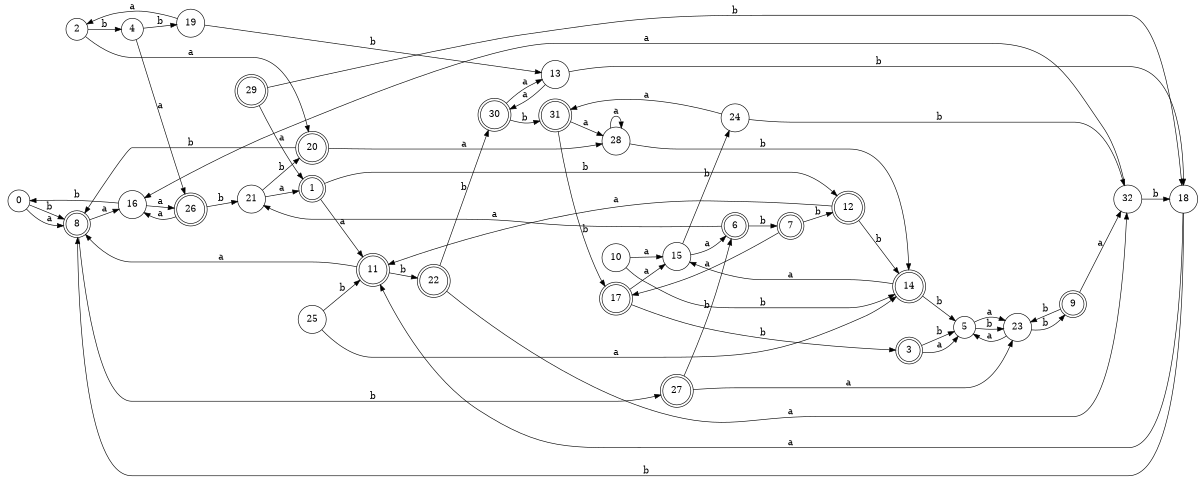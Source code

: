 digraph n27_3 {
__start0 [label="" shape="none"];

rankdir=LR;
size="8,5";

s0 [style="filled", color="black", fillcolor="white" shape="circle", label="0"];
s1 [style="rounded,filled", color="black", fillcolor="white" shape="doublecircle", label="1"];
s2 [style="filled", color="black", fillcolor="white" shape="circle", label="2"];
s3 [style="rounded,filled", color="black", fillcolor="white" shape="doublecircle", label="3"];
s4 [style="filled", color="black", fillcolor="white" shape="circle", label="4"];
s5 [style="filled", color="black", fillcolor="white" shape="circle", label="5"];
s6 [style="rounded,filled", color="black", fillcolor="white" shape="doublecircle", label="6"];
s7 [style="rounded,filled", color="black", fillcolor="white" shape="doublecircle", label="7"];
s8 [style="rounded,filled", color="black", fillcolor="white" shape="doublecircle", label="8"];
s9 [style="rounded,filled", color="black", fillcolor="white" shape="doublecircle", label="9"];
s10 [style="filled", color="black", fillcolor="white" shape="circle", label="10"];
s11 [style="rounded,filled", color="black", fillcolor="white" shape="doublecircle", label="11"];
s12 [style="rounded,filled", color="black", fillcolor="white" shape="doublecircle", label="12"];
s13 [style="filled", color="black", fillcolor="white" shape="circle", label="13"];
s14 [style="rounded,filled", color="black", fillcolor="white" shape="doublecircle", label="14"];
s15 [style="filled", color="black", fillcolor="white" shape="circle", label="15"];
s16 [style="filled", color="black", fillcolor="white" shape="circle", label="16"];
s17 [style="rounded,filled", color="black", fillcolor="white" shape="doublecircle", label="17"];
s18 [style="filled", color="black", fillcolor="white" shape="circle", label="18"];
s19 [style="filled", color="black", fillcolor="white" shape="circle", label="19"];
s20 [style="rounded,filled", color="black", fillcolor="white" shape="doublecircle", label="20"];
s21 [style="filled", color="black", fillcolor="white" shape="circle", label="21"];
s22 [style="rounded,filled", color="black", fillcolor="white" shape="doublecircle", label="22"];
s23 [style="filled", color="black", fillcolor="white" shape="circle", label="23"];
s24 [style="filled", color="black", fillcolor="white" shape="circle", label="24"];
s25 [style="filled", color="black", fillcolor="white" shape="circle", label="25"];
s26 [style="rounded,filled", color="black", fillcolor="white" shape="doublecircle", label="26"];
s27 [style="rounded,filled", color="black", fillcolor="white" shape="doublecircle", label="27"];
s28 [style="filled", color="black", fillcolor="white" shape="circle", label="28"];
s29 [style="rounded,filled", color="black", fillcolor="white" shape="doublecircle", label="29"];
s30 [style="rounded,filled", color="black", fillcolor="white" shape="doublecircle", label="30"];
s31 [style="rounded,filled", color="black", fillcolor="white" shape="doublecircle", label="31"];
s32 [style="filled", color="black", fillcolor="white" shape="circle", label="32"];
s0 -> s8 [label="a"];
s0 -> s8 [label="b"];
s1 -> s11 [label="a"];
s1 -> s12 [label="b"];
s2 -> s20 [label="a"];
s2 -> s4 [label="b"];
s3 -> s5 [label="a"];
s3 -> s5 [label="b"];
s4 -> s26 [label="a"];
s4 -> s19 [label="b"];
s5 -> s23 [label="a"];
s5 -> s23 [label="b"];
s6 -> s21 [label="a"];
s6 -> s7 [label="b"];
s7 -> s17 [label="a"];
s7 -> s12 [label="b"];
s8 -> s16 [label="a"];
s8 -> s27 [label="b"];
s9 -> s32 [label="a"];
s9 -> s23 [label="b"];
s10 -> s15 [label="a"];
s10 -> s14 [label="b"];
s11 -> s8 [label="a"];
s11 -> s22 [label="b"];
s12 -> s11 [label="a"];
s12 -> s14 [label="b"];
s13 -> s30 [label="a"];
s13 -> s18 [label="b"];
s14 -> s15 [label="a"];
s14 -> s5 [label="b"];
s15 -> s6 [label="a"];
s15 -> s24 [label="b"];
s16 -> s26 [label="a"];
s16 -> s0 [label="b"];
s17 -> s15 [label="a"];
s17 -> s3 [label="b"];
s18 -> s11 [label="a"];
s18 -> s8 [label="b"];
s19 -> s2 [label="a"];
s19 -> s13 [label="b"];
s20 -> s28 [label="a"];
s20 -> s8 [label="b"];
s21 -> s1 [label="a"];
s21 -> s20 [label="b"];
s22 -> s32 [label="a"];
s22 -> s30 [label="b"];
s23 -> s5 [label="a"];
s23 -> s9 [label="b"];
s24 -> s31 [label="a"];
s24 -> s32 [label="b"];
s25 -> s14 [label="a"];
s25 -> s11 [label="b"];
s26 -> s16 [label="a"];
s26 -> s21 [label="b"];
s27 -> s23 [label="a"];
s27 -> s6 [label="b"];
s28 -> s28 [label="a"];
s28 -> s14 [label="b"];
s29 -> s1 [label="a"];
s29 -> s18 [label="b"];
s30 -> s13 [label="a"];
s30 -> s31 [label="b"];
s31 -> s28 [label="a"];
s31 -> s17 [label="b"];
s32 -> s16 [label="a"];
s32 -> s18 [label="b"];

}